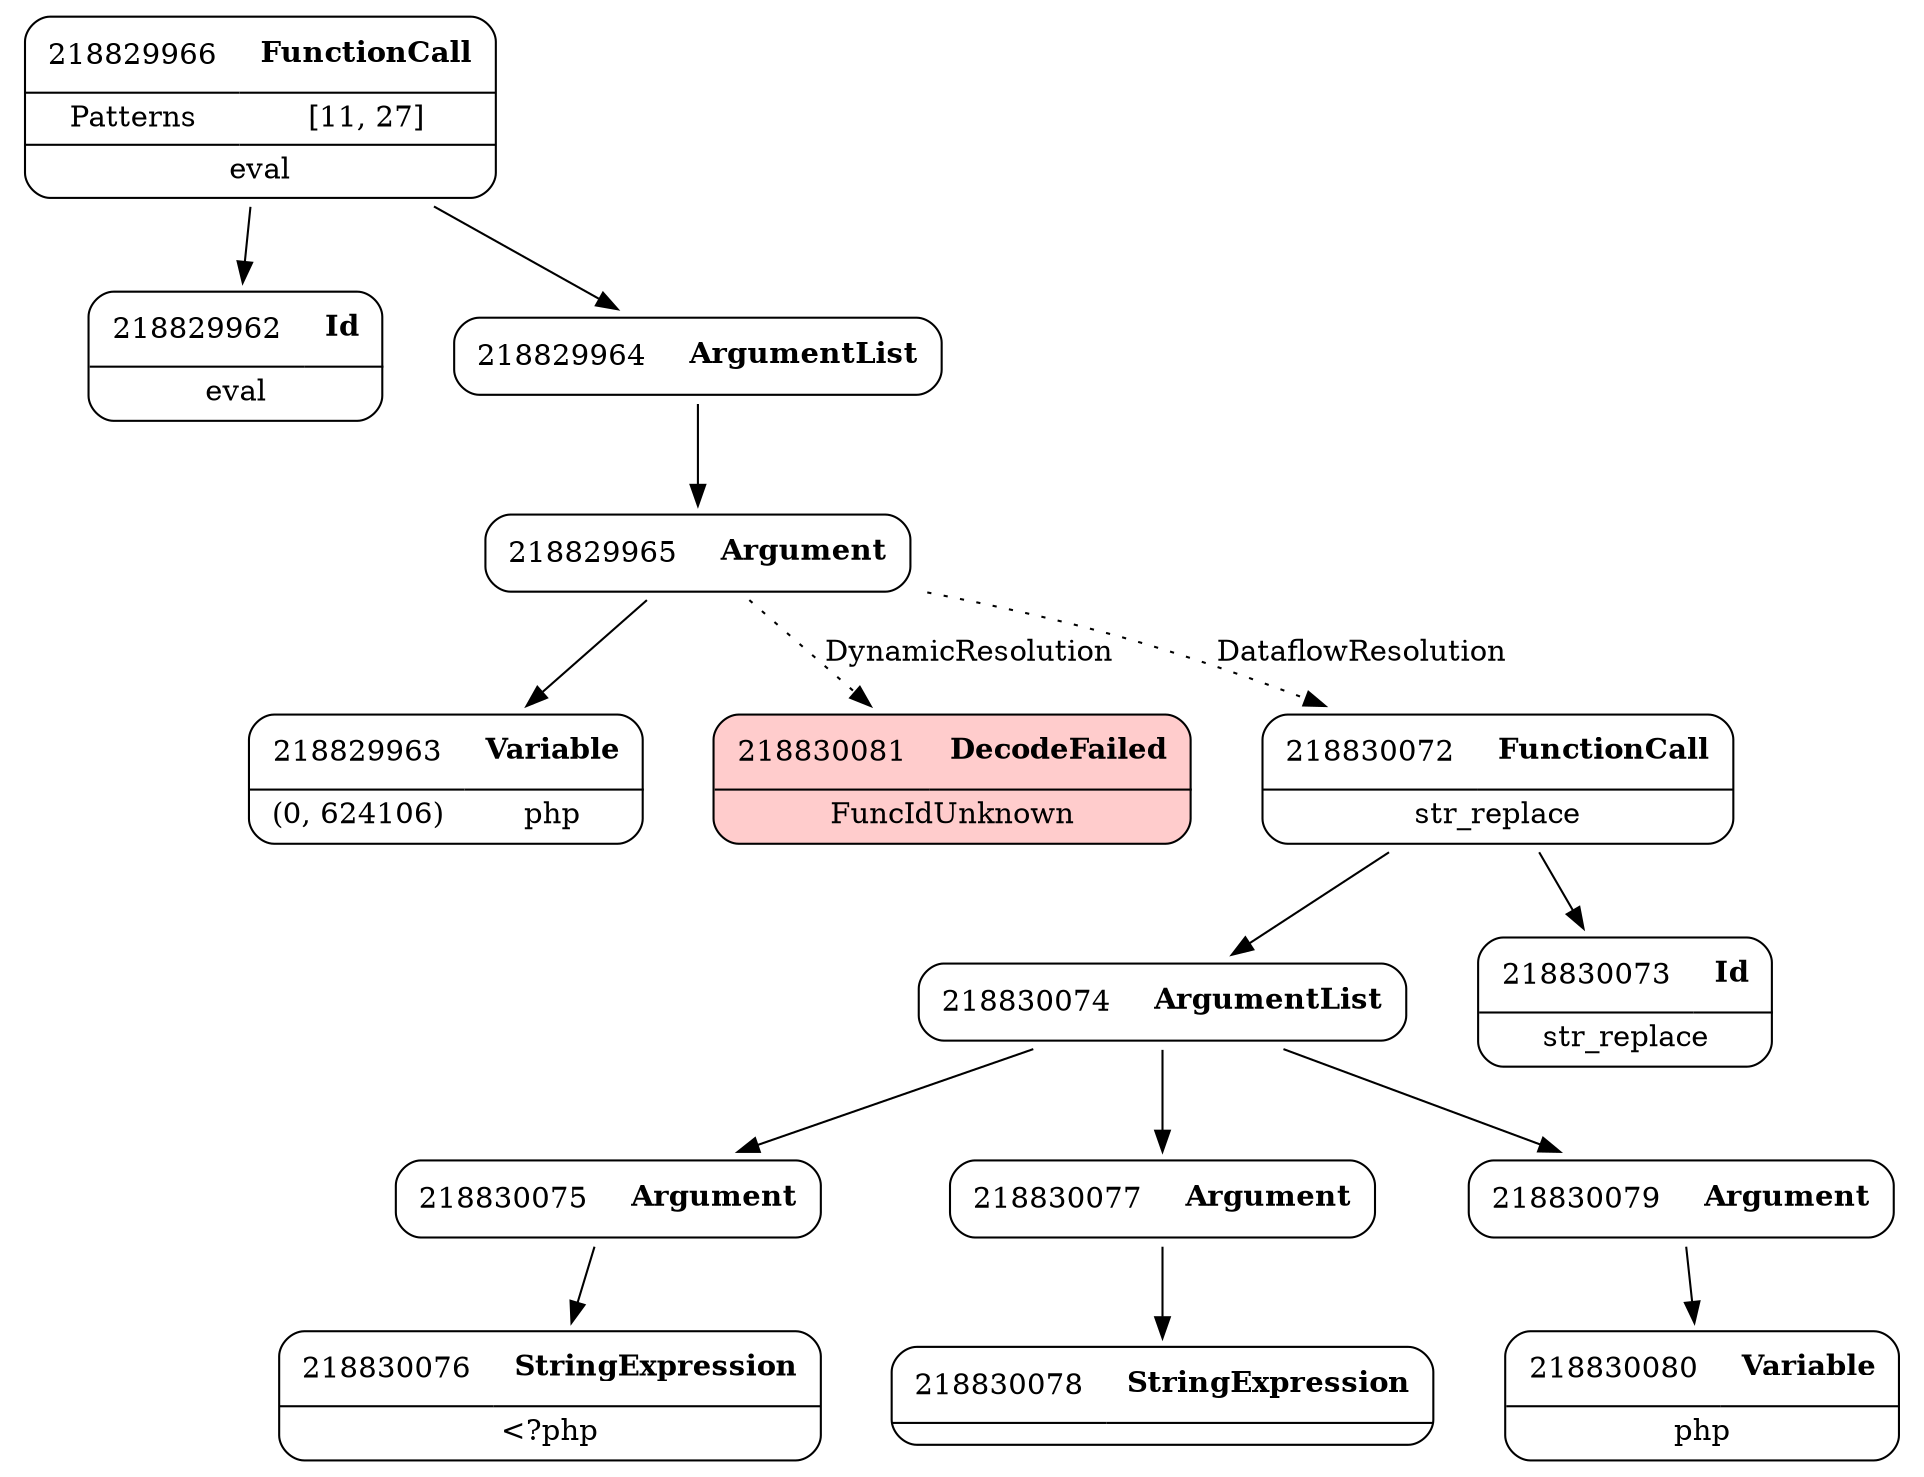digraph ast {
node [shape=none];
218829963 [label=<<TABLE border='1' cellspacing='0' cellpadding='10' style='rounded' ><TR><TD border='0'>218829963</TD><TD border='0'><B>Variable</B></TD></TR><HR/><TR><TD border='0' cellpadding='5'>(0, 624106)</TD><TD border='0' cellpadding='5'>php</TD></TR></TABLE>>];
218829962 [label=<<TABLE border='1' cellspacing='0' cellpadding='10' style='rounded' ><TR><TD border='0'>218829962</TD><TD border='0'><B>Id</B></TD></TR><HR/><TR><TD border='0' cellpadding='5' colspan='2'>eval</TD></TR></TABLE>>];
218829966 [label=<<TABLE border='1' cellspacing='0' cellpadding='10' style='rounded' ><TR><TD border='0'>218829966</TD><TD border='0'><B>FunctionCall</B></TD></TR><HR/><TR><TD border='0' cellpadding='5'>Patterns</TD><TD border='0' cellpadding='5'>[11, 27]</TD></TR><HR/><TR><TD border='0' cellpadding='5' colspan='2'>eval</TD></TR></TABLE>>];
218829966 -> 218829962 [weight=2];
218829966 -> 218829964 [weight=2];
218829965 [label=<<TABLE border='1' cellspacing='0' cellpadding='10' style='rounded' ><TR><TD border='0'>218829965</TD><TD border='0'><B>Argument</B></TD></TR></TABLE>>];
218829965 -> 218829963 [weight=2];
218829965 -> 218830081 [style=dotted,label=DynamicResolution];
218829965 -> 218830072 [style=dotted,label=DataflowResolution];
218829964 [label=<<TABLE border='1' cellspacing='0' cellpadding='10' style='rounded' ><TR><TD border='0'>218829964</TD><TD border='0'><B>ArgumentList</B></TD></TR></TABLE>>];
218829964 -> 218829965 [weight=2];
218830081 [label=<<TABLE border='1' cellspacing='0' cellpadding='10' style='rounded' bgcolor='#FFCCCC' ><TR><TD border='0'>218830081</TD><TD border='0'><B>DecodeFailed</B></TD></TR><HR/><TR><TD border='0' cellpadding='5' colspan='2'>FuncIdUnknown</TD></TR></TABLE>>];
218830080 [label=<<TABLE border='1' cellspacing='0' cellpadding='10' style='rounded' ><TR><TD border='0'>218830080</TD><TD border='0'><B>Variable</B></TD></TR><HR/><TR><TD border='0' cellpadding='5' colspan='2'>php</TD></TR></TABLE>>];
218830075 [label=<<TABLE border='1' cellspacing='0' cellpadding='10' style='rounded' ><TR><TD border='0'>218830075</TD><TD border='0'><B>Argument</B></TD></TR></TABLE>>];
218830075 -> 218830076 [weight=2];
218830074 [label=<<TABLE border='1' cellspacing='0' cellpadding='10' style='rounded' ><TR><TD border='0'>218830074</TD><TD border='0'><B>ArgumentList</B></TD></TR></TABLE>>];
218830074 -> 218830075 [weight=2];
218830074 -> 218830077 [weight=2];
218830074 -> 218830079 [weight=2];
218830073 [label=<<TABLE border='1' cellspacing='0' cellpadding='10' style='rounded' ><TR><TD border='0'>218830073</TD><TD border='0'><B>Id</B></TD></TR><HR/><TR><TD border='0' cellpadding='5' colspan='2'>str_replace</TD></TR></TABLE>>];
218830072 [label=<<TABLE border='1' cellspacing='0' cellpadding='10' style='rounded' ><TR><TD border='0'>218830072</TD><TD border='0'><B>FunctionCall</B></TD></TR><HR/><TR><TD border='0' cellpadding='5' colspan='2'>str_replace</TD></TR></TABLE>>];
218830072 -> 218830073 [weight=2];
218830072 -> 218830074 [weight=2];
218830079 [label=<<TABLE border='1' cellspacing='0' cellpadding='10' style='rounded' ><TR><TD border='0'>218830079</TD><TD border='0'><B>Argument</B></TD></TR></TABLE>>];
218830079 -> 218830080 [weight=2];
218830078 [label=<<TABLE border='1' cellspacing='0' cellpadding='10' style='rounded' ><TR><TD border='0'>218830078</TD><TD border='0'><B>StringExpression</B></TD></TR><HR/><TR><TD border='0' cellpadding='5' colspan='2'></TD></TR></TABLE>>];
218830077 [label=<<TABLE border='1' cellspacing='0' cellpadding='10' style='rounded' ><TR><TD border='0'>218830077</TD><TD border='0'><B>Argument</B></TD></TR></TABLE>>];
218830077 -> 218830078 [weight=2];
218830076 [label=<<TABLE border='1' cellspacing='0' cellpadding='10' style='rounded' ><TR><TD border='0'>218830076</TD><TD border='0'><B>StringExpression</B></TD></TR><HR/><TR><TD border='0' cellpadding='5' colspan='2'>&lt;?php</TD></TR></TABLE>>];
}
